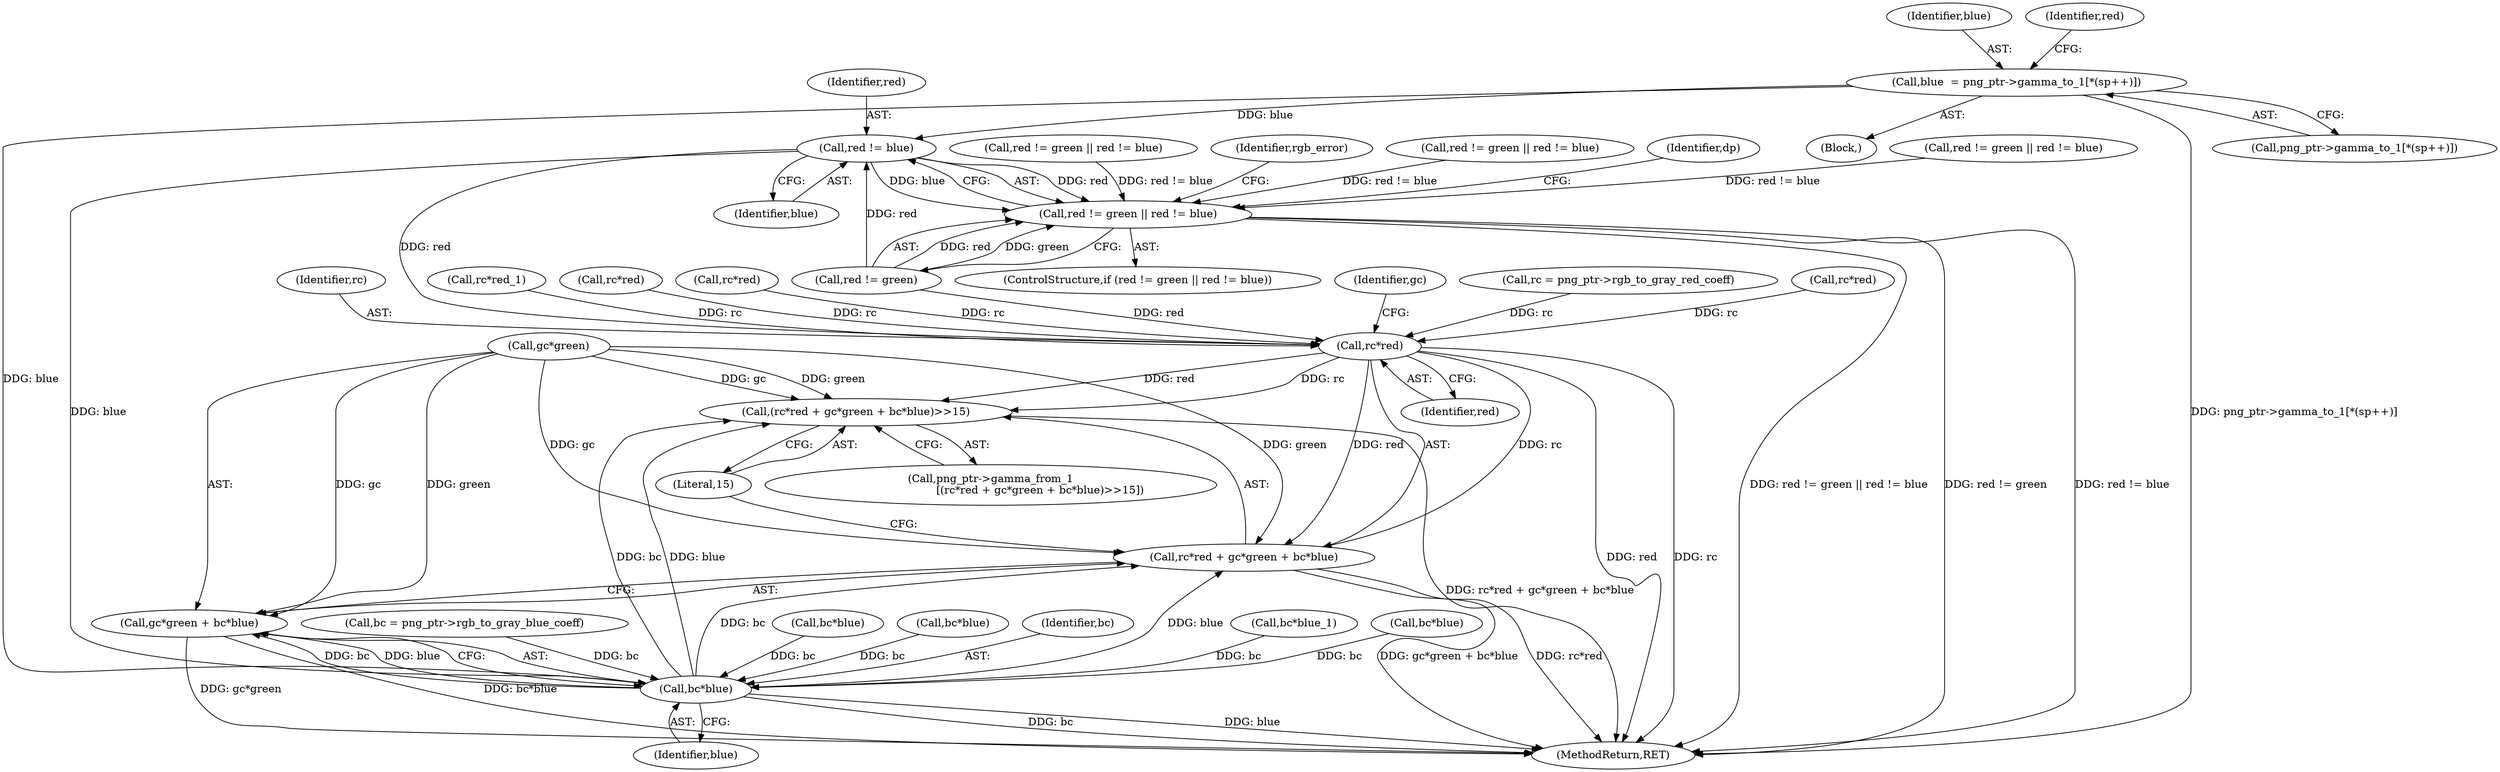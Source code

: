 digraph "0_Chrome_7f3d85b096f66870a15b37c2f40b219b2e292693_9@array" {
"1000757" [label="(Call,blue  = png_ptr->gamma_to_1[*(sp++)])"];
"1000771" [label="(Call,red != blue)"];
"1000767" [label="(Call,red != green || red != blue)"];
"1000787" [label="(Call,rc*red)"];
"1000785" [label="(Call,(rc*red + gc*green + bc*blue)>>15)"];
"1000786" [label="(Call,rc*red + gc*green + bc*blue)"];
"1000794" [label="(Call,bc*blue)"];
"1000790" [label="(Call,gc*green + bc*blue)"];
"1000667" [label="(Call,bc*blue)"];
"1000772" [label="(Identifier,red)"];
"1000139" [label="(Call,bc = png_ptr->rgb_to_gray_blue_coeff)"];
"1000509" [label="(Call,rc*red_1)"];
"1000791" [label="(Call,gc*green)"];
"1000326" [label="(Call,bc*blue)"];
"1000758" [label="(Identifier,blue)"];
"1000796" [label="(Identifier,blue)"];
"1000771" [label="(Call,red != blue)"];
"1000766" [label="(ControlStructure,if (red != green || red != blue))"];
"1000220" [label="(Call,red != green || red != blue)"];
"1000319" [label="(Call,rc*red)"];
"1000767" [label="(Call,red != green || red != blue)"];
"1000781" [label="(Call,png_ptr->gamma_from_1\n                             [(rc*red + gc*green + bc*blue)>>15])"];
"1000660" [label="(Call,rc*red)"];
"1000775" [label="(Identifier,rgb_error)"];
"1000769" [label="(Identifier,red)"];
"1000248" [label="(Call,bc*blue)"];
"1000787" [label="(Call,rc*red)"];
"1000735" [label="(Block,)"];
"1000785" [label="(Call,(rc*red + gc*green + bc*blue)>>15)"];
"1000792" [label="(Identifier,gc)"];
"1000795" [label="(Identifier,bc)"];
"1000300" [label="(Call,red != green || red != blue)"];
"1000127" [label="(Call,rc = png_ptr->rgb_to_gray_red_coeff)"];
"1000790" [label="(Call,gc*green + bc*blue)"];
"1000780" [label="(Identifier,dp)"];
"1000241" [label="(Call,rc*red)"];
"1000757" [label="(Call,blue  = png_ptr->gamma_to_1[*(sp++)])"];
"1001285" [label="(MethodReturn,RET)"];
"1000788" [label="(Identifier,rc)"];
"1000759" [label="(Call,png_ptr->gamma_to_1[*(sp++)])"];
"1000786" [label="(Call,rc*red + gc*green + bc*blue)"];
"1000516" [label="(Call,bc*blue_1)"];
"1000768" [label="(Call,red != green)"];
"1000644" [label="(Call,red != green || red != blue)"];
"1000797" [label="(Literal,15)"];
"1000773" [label="(Identifier,blue)"];
"1000789" [label="(Identifier,red)"];
"1000794" [label="(Call,bc*blue)"];
"1000757" -> "1000735"  [label="AST: "];
"1000757" -> "1000759"  [label="CFG: "];
"1000758" -> "1000757"  [label="AST: "];
"1000759" -> "1000757"  [label="AST: "];
"1000769" -> "1000757"  [label="CFG: "];
"1000757" -> "1001285"  [label="DDG: png_ptr->gamma_to_1[*(sp++)]"];
"1000757" -> "1000771"  [label="DDG: blue"];
"1000757" -> "1000794"  [label="DDG: blue"];
"1000771" -> "1000767"  [label="AST: "];
"1000771" -> "1000773"  [label="CFG: "];
"1000772" -> "1000771"  [label="AST: "];
"1000773" -> "1000771"  [label="AST: "];
"1000767" -> "1000771"  [label="CFG: "];
"1000771" -> "1000767"  [label="DDG: red"];
"1000771" -> "1000767"  [label="DDG: blue"];
"1000768" -> "1000771"  [label="DDG: red"];
"1000771" -> "1000787"  [label="DDG: red"];
"1000771" -> "1000794"  [label="DDG: blue"];
"1000767" -> "1000766"  [label="AST: "];
"1000767" -> "1000768"  [label="CFG: "];
"1000768" -> "1000767"  [label="AST: "];
"1000775" -> "1000767"  [label="CFG: "];
"1000780" -> "1000767"  [label="CFG: "];
"1000767" -> "1001285"  [label="DDG: red != green || red != blue"];
"1000767" -> "1001285"  [label="DDG: red != green"];
"1000767" -> "1001285"  [label="DDG: red != blue"];
"1000768" -> "1000767"  [label="DDG: red"];
"1000768" -> "1000767"  [label="DDG: green"];
"1000300" -> "1000767"  [label="DDG: red != blue"];
"1000644" -> "1000767"  [label="DDG: red != blue"];
"1000220" -> "1000767"  [label="DDG: red != blue"];
"1000787" -> "1000786"  [label="AST: "];
"1000787" -> "1000789"  [label="CFG: "];
"1000788" -> "1000787"  [label="AST: "];
"1000789" -> "1000787"  [label="AST: "];
"1000792" -> "1000787"  [label="CFG: "];
"1000787" -> "1001285"  [label="DDG: red"];
"1000787" -> "1001285"  [label="DDG: rc"];
"1000787" -> "1000785"  [label="DDG: rc"];
"1000787" -> "1000785"  [label="DDG: red"];
"1000787" -> "1000786"  [label="DDG: rc"];
"1000787" -> "1000786"  [label="DDG: red"];
"1000660" -> "1000787"  [label="DDG: rc"];
"1000241" -> "1000787"  [label="DDG: rc"];
"1000319" -> "1000787"  [label="DDG: rc"];
"1000127" -> "1000787"  [label="DDG: rc"];
"1000509" -> "1000787"  [label="DDG: rc"];
"1000768" -> "1000787"  [label="DDG: red"];
"1000785" -> "1000781"  [label="AST: "];
"1000785" -> "1000797"  [label="CFG: "];
"1000786" -> "1000785"  [label="AST: "];
"1000797" -> "1000785"  [label="AST: "];
"1000781" -> "1000785"  [label="CFG: "];
"1000785" -> "1001285"  [label="DDG: rc*red + gc*green + bc*blue"];
"1000791" -> "1000785"  [label="DDG: gc"];
"1000791" -> "1000785"  [label="DDG: green"];
"1000794" -> "1000785"  [label="DDG: bc"];
"1000794" -> "1000785"  [label="DDG: blue"];
"1000786" -> "1000790"  [label="CFG: "];
"1000790" -> "1000786"  [label="AST: "];
"1000797" -> "1000786"  [label="CFG: "];
"1000786" -> "1001285"  [label="DDG: gc*green + bc*blue"];
"1000786" -> "1001285"  [label="DDG: rc*red"];
"1000791" -> "1000786"  [label="DDG: gc"];
"1000791" -> "1000786"  [label="DDG: green"];
"1000794" -> "1000786"  [label="DDG: bc"];
"1000794" -> "1000786"  [label="DDG: blue"];
"1000794" -> "1000790"  [label="AST: "];
"1000794" -> "1000796"  [label="CFG: "];
"1000795" -> "1000794"  [label="AST: "];
"1000796" -> "1000794"  [label="AST: "];
"1000790" -> "1000794"  [label="CFG: "];
"1000794" -> "1001285"  [label="DDG: blue"];
"1000794" -> "1001285"  [label="DDG: bc"];
"1000794" -> "1000790"  [label="DDG: bc"];
"1000794" -> "1000790"  [label="DDG: blue"];
"1000667" -> "1000794"  [label="DDG: bc"];
"1000326" -> "1000794"  [label="DDG: bc"];
"1000516" -> "1000794"  [label="DDG: bc"];
"1000248" -> "1000794"  [label="DDG: bc"];
"1000139" -> "1000794"  [label="DDG: bc"];
"1000791" -> "1000790"  [label="AST: "];
"1000790" -> "1001285"  [label="DDG: gc*green"];
"1000790" -> "1001285"  [label="DDG: bc*blue"];
"1000791" -> "1000790"  [label="DDG: gc"];
"1000791" -> "1000790"  [label="DDG: green"];
}
